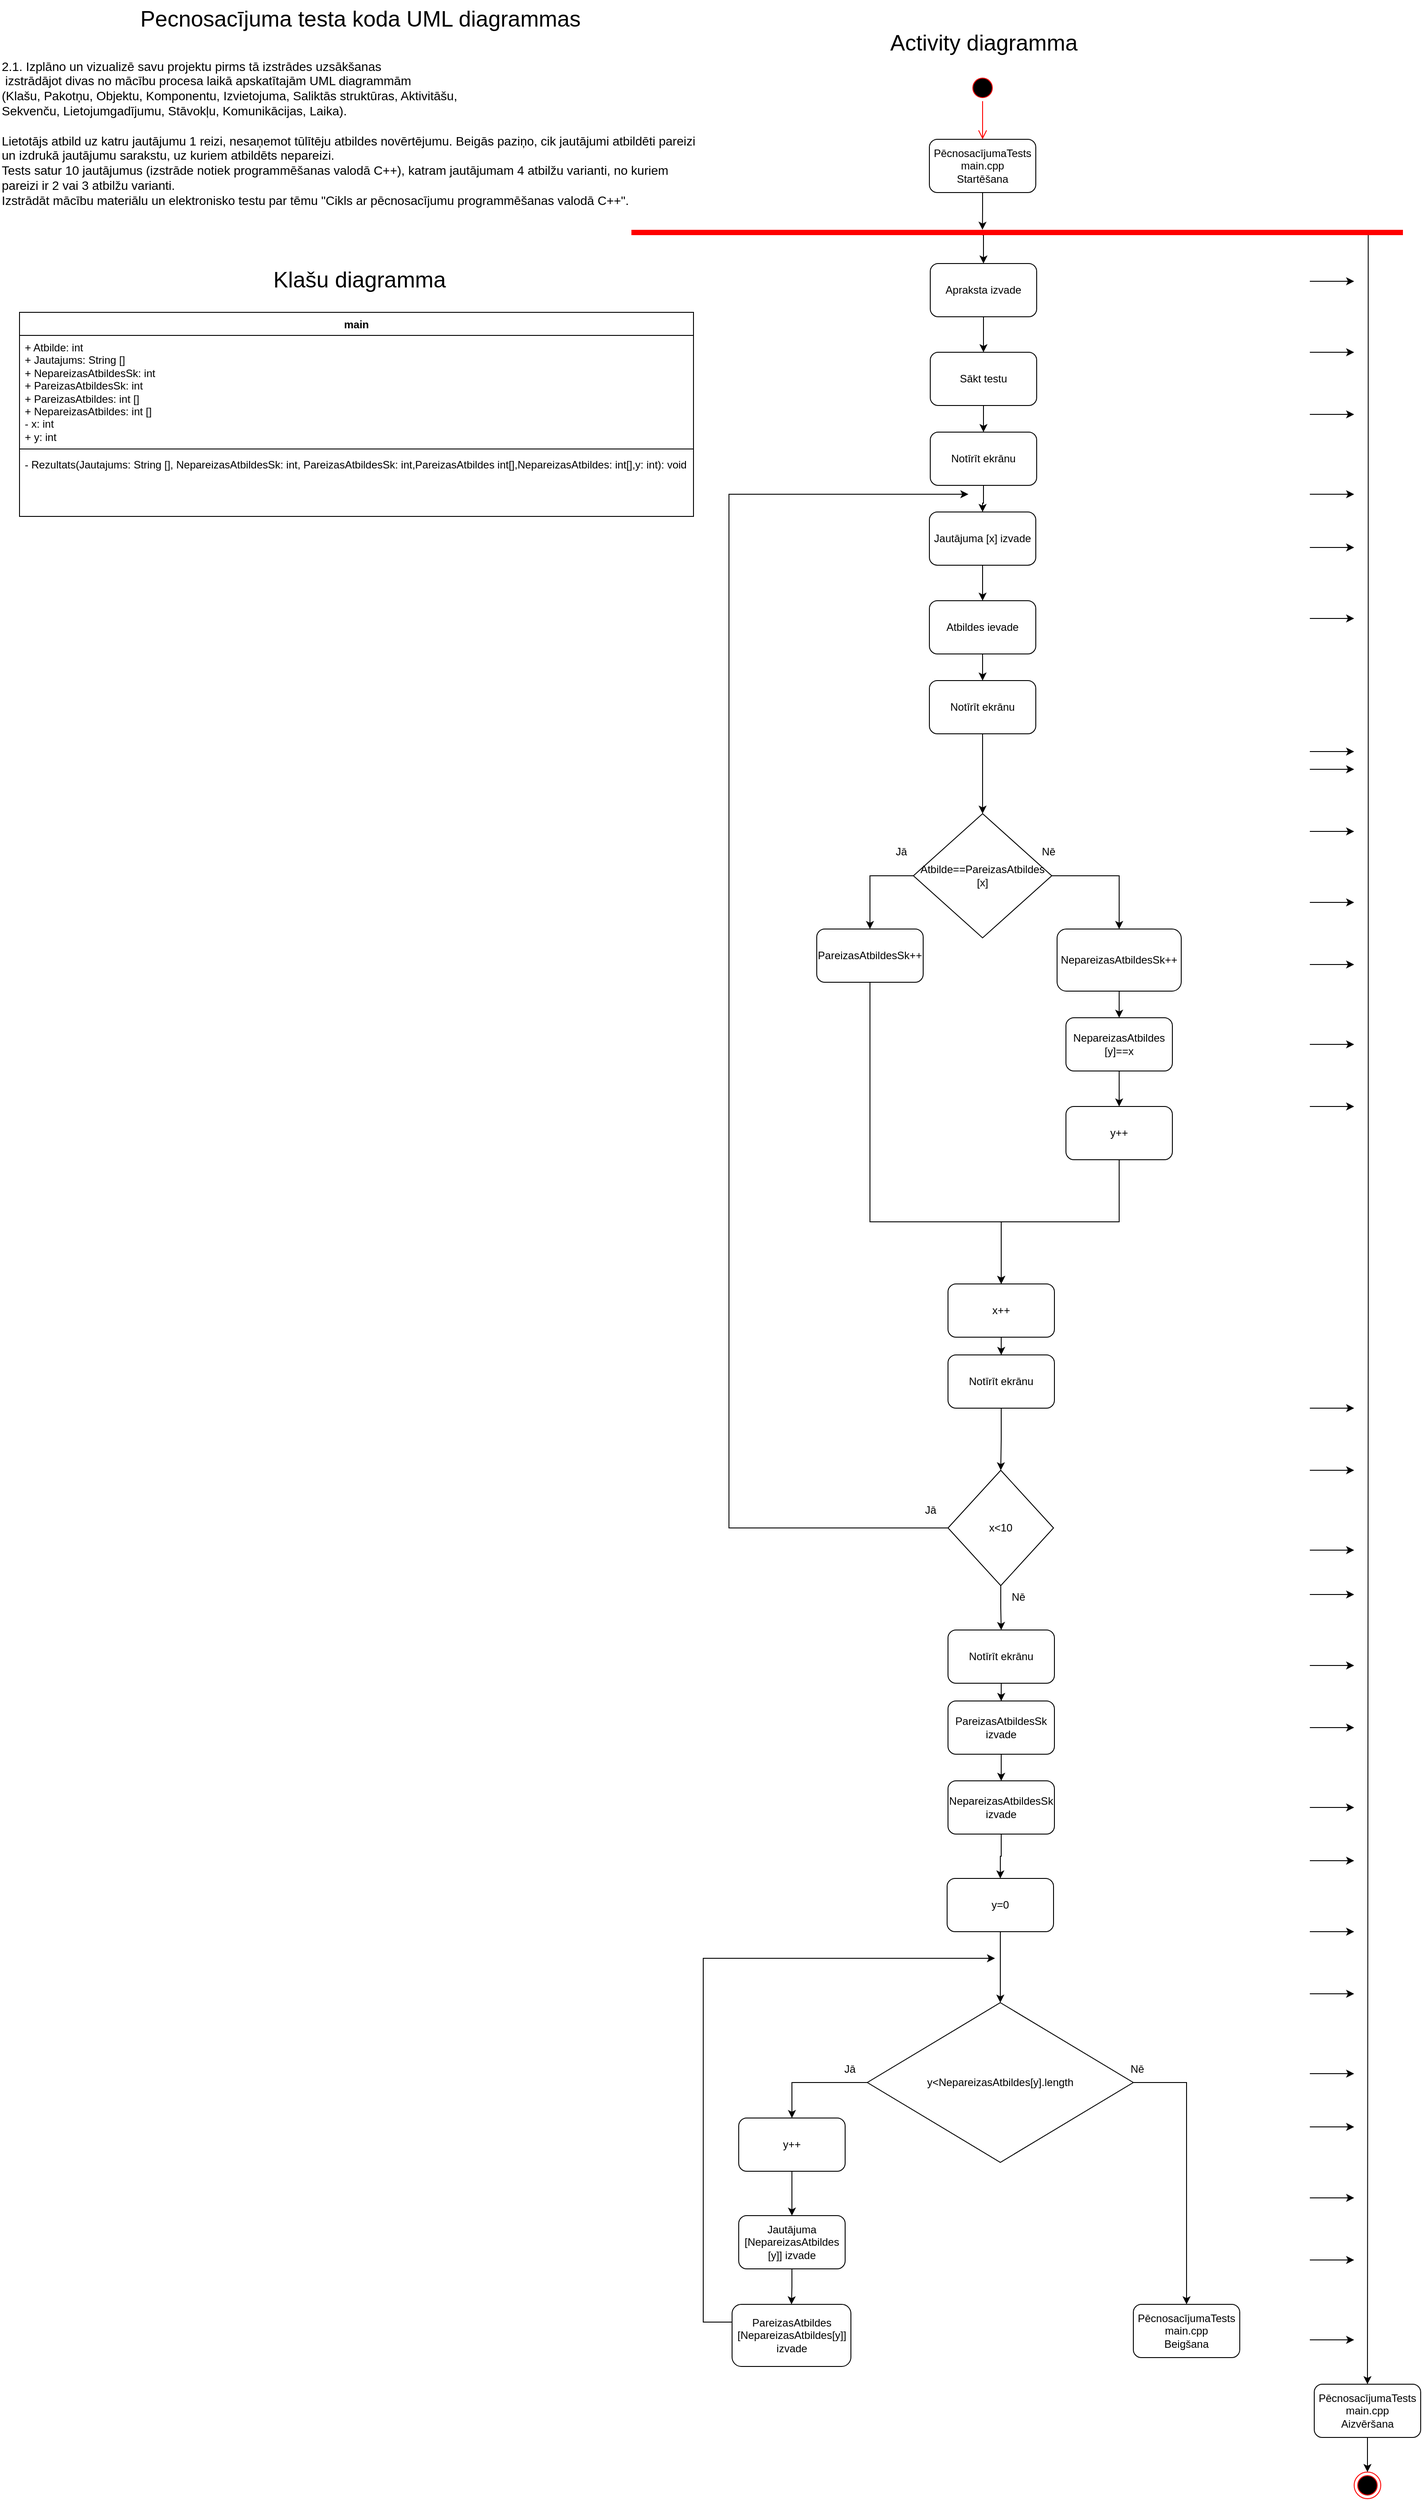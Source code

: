 <mxfile version="21.3.8" type="device">
  <diagram name="Page-1" id="2eoWKdK1u0_-MyD_fxD5">
    <mxGraphModel dx="1116" dy="923" grid="1" gridSize="10" guides="1" tooltips="1" connect="1" arrows="1" fold="1" page="1" pageScale="1" pageWidth="827" pageHeight="1169" math="0" shadow="0">
      <root>
        <mxCell id="0" />
        <mxCell id="1" parent="0" />
        <mxCell id="gDdEkOJ7wqpKF4ZCGXuV-1" value="&lt;font style=&quot;font-size: 25px;&quot;&gt;Pecnosacījuma testa koda UML diagrammas&lt;/font&gt;" style="text;html=1;align=center;verticalAlign=middle;resizable=0;points=[];autosize=1;strokeColor=none;fillColor=none;" parent="1" vertex="1">
          <mxGeometry x="154" y="13" width="520" height="40" as="geometry" />
        </mxCell>
        <mxCell id="gDdEkOJ7wqpKF4ZCGXuV-8" value="&lt;font style=&quot;font-size: 14px;&quot;&gt;2.1. Izplāno un vizualizē savu projektu pirms tā izstrādes uzsākšanas&lt;br&gt;&amp;nbsp;izstrādājot divas no mācību procesa laikā apskatītajām UML diagrammām &lt;br&gt;&lt;/font&gt;&lt;div style=&quot;font-size: 14px;&quot;&gt;&lt;span style=&quot;background-color: initial;&quot;&gt;&lt;font style=&quot;font-size: 14px;&quot;&gt;(Klašu, Pakotņu, Objektu, Komponentu, Izvietojuma, Saliktās struktūras, Aktivitāšu,&lt;/font&gt;&lt;/span&gt;&lt;/div&gt;&lt;font style=&quot;font-size: 14px;&quot;&gt;&lt;font style=&quot;font-size: 14px;&quot;&gt;Sekvenču, Lietojumgadījumu, Stāvokļu, Komunikācijas, Laika).&lt;br&gt;&lt;/font&gt;&lt;span style=&quot;font-variant-numeric: normal; font-variant-east-asian: normal; font-variant-alternates: normal; vertical-align: baseline;&quot;&gt;&lt;br&gt;Lietotājs atbild uz katru jautājumu 1 reizi, nesaņemot tūlītēju atbildes novērtējumu. Beigās paziņo, cik jautājumi atbildēti pareizi &lt;br&gt;un izdrukā jautājumu sarakstu, uz kuriem atbildēts nepareizi.&lt;br&gt;&lt;/span&gt;&lt;span style=&quot;font-variant-numeric: normal; font-variant-east-asian: normal; font-variant-alternates: normal; vertical-align: baseline;&quot;&gt;Tests satur 10 jautājumus (&lt;/span&gt;&lt;span style=&quot;font-variant-numeric: normal; font-variant-east-asian: normal; font-variant-alternates: normal; vertical-align: baseline;&quot;&gt;izstrāde notiek programmēšanas valodā C++&lt;/span&gt;&lt;span style=&quot;font-variant-numeric: normal; font-variant-east-asian: normal; font-variant-alternates: normal; vertical-align: baseline;&quot;&gt;), katram jautājumam 4 atbilžu varianti, no kuriem&lt;br&gt;pareizi ir 2 vai 3 atbilžu varianti.&lt;br&gt;&lt;/span&gt;&lt;span style=&quot;font-variant-numeric: normal; font-variant-east-asian: normal; font-variant-alternates: normal; vertical-align: baseline;&quot;&gt;Izstrādāt mācību materiālu un elektronisko testu par tēmu &lt;/span&gt;&lt;span style=&quot;font-variant-numeric: normal; font-variant-east-asian: normal; font-variant-alternates: normal; vertical-align: baseline;&quot;&gt;&quot;Cikls ar pēcnosacījumu programmēšanas valodā C++&quot;&lt;/span&gt;&lt;span style=&quot;font-variant-numeric: normal; font-variant-east-asian: normal; font-variant-alternates: normal; vertical-align: baseline;&quot;&gt;.&lt;/span&gt;&lt;font style=&quot;font-size: 14px;&quot;&gt;&lt;p style=&quot;&quot;&gt;&lt;/p&gt;&lt;span style=&quot;&quot; id=&quot;docs-internal-guid-f3b31d3f-7fff-7fa1-d7c9-b5822b966a4c&quot;&gt;&lt;/span&gt;&lt;/font&gt;&lt;/font&gt;" style="text;html=1;align=left;verticalAlign=middle;resizable=0;points=[];autosize=1;strokeColor=none;fillColor=none;" parent="1" vertex="1">
          <mxGeometry x="8" y="70" width="810" height="200" as="geometry" />
        </mxCell>
        <mxCell id="EPJfToF9s4aTxL4ATbzc-3" value="main" style="swimlane;fontStyle=1;align=center;verticalAlign=top;childLayout=stackLayout;horizontal=1;startSize=26;horizontalStack=0;resizeParent=1;resizeParentMax=0;resizeLast=0;collapsible=1;marginBottom=0;whiteSpace=wrap;html=1;" parent="1" vertex="1">
          <mxGeometry x="30" y="364.95" width="760" height="230" as="geometry" />
        </mxCell>
        <mxCell id="EPJfToF9s4aTxL4ATbzc-4" value="+ Atbilde: int&lt;br&gt;+ Jautajums: String []&lt;br&gt;+ NepareizasAtbildesSk: int&lt;br&gt;+ PareizasAtbildesSk: int&lt;br&gt;+ PareizasAtbildes: int []&lt;br&gt;+ NepareizasAtbildes: int []&lt;br&gt;- x: int&lt;br&gt;+ y: int" style="text;strokeColor=none;fillColor=none;align=left;verticalAlign=top;spacingLeft=4;spacingRight=4;overflow=hidden;rotatable=0;points=[[0,0.5],[1,0.5]];portConstraint=eastwest;whiteSpace=wrap;html=1;" parent="EPJfToF9s4aTxL4ATbzc-3" vertex="1">
          <mxGeometry y="26" width="760" height="124" as="geometry" />
        </mxCell>
        <mxCell id="EPJfToF9s4aTxL4ATbzc-5" value="" style="line;strokeWidth=1;fillColor=none;align=left;verticalAlign=middle;spacingTop=-1;spacingLeft=3;spacingRight=3;rotatable=0;labelPosition=right;points=[];portConstraint=eastwest;strokeColor=inherit;" parent="EPJfToF9s4aTxL4ATbzc-3" vertex="1">
          <mxGeometry y="150" width="760" height="8" as="geometry" />
        </mxCell>
        <mxCell id="EPJfToF9s4aTxL4ATbzc-6" value="- Rezultats(Jautajums: String [], NepareizasAtbildesSk: int, PareizasAtbildesSk: int,PareizasAtbildes int[],NepareizasAtbildes: int[],y: int): void" style="text;strokeColor=none;fillColor=none;align=left;verticalAlign=top;spacingLeft=4;spacingRight=4;overflow=hidden;rotatable=0;points=[[0,0.5],[1,0.5]];portConstraint=eastwest;whiteSpace=wrap;html=1;" parent="EPJfToF9s4aTxL4ATbzc-3" vertex="1">
          <mxGeometry y="158" width="760" height="72" as="geometry" />
        </mxCell>
        <mxCell id="EPJfToF9s4aTxL4ATbzc-15" value="" style="ellipse;html=1;shape=startState;fillColor=#000000;strokeColor=#ff0000;" parent="1" vertex="1">
          <mxGeometry x="1101" y="97.05" width="30" height="30" as="geometry" />
        </mxCell>
        <mxCell id="EPJfToF9s4aTxL4ATbzc-16" value="" style="edgeStyle=orthogonalEdgeStyle;html=1;verticalAlign=bottom;endArrow=open;endSize=8;strokeColor=#ff0000;rounded=0;entryX=0.5;entryY=0;entryDx=0;entryDy=0;" parent="1" source="EPJfToF9s4aTxL4ATbzc-15" target="EPJfToF9s4aTxL4ATbzc-19" edge="1">
          <mxGeometry relative="1" as="geometry">
            <mxPoint x="1116" y="170" as="targetPoint" />
            <Array as="points" />
          </mxGeometry>
        </mxCell>
        <mxCell id="68vHjh__lF7inWfUQHhF-6" style="edgeStyle=orthogonalEdgeStyle;rounded=0;orthogonalLoop=1;jettySize=auto;html=1;entryX=0.5;entryY=0;entryDx=0;entryDy=0;exitX=0.955;exitY=0.723;exitDx=0;exitDy=0;exitPerimeter=0;" parent="1" source="EPJfToF9s4aTxL4ATbzc-17" target="68vHjh__lF7inWfUQHhF-3" edge="1">
          <mxGeometry relative="1" as="geometry" />
        </mxCell>
        <mxCell id="68vHjh__lF7inWfUQHhF-13" style="edgeStyle=orthogonalEdgeStyle;rounded=0;orthogonalLoop=1;jettySize=auto;html=1;exitX=0.455;exitY=0.778;exitDx=0;exitDy=0;exitPerimeter=0;entryX=0.5;entryY=0;entryDx=0;entryDy=0;" parent="1" source="EPJfToF9s4aTxL4ATbzc-17" target="68vHjh__lF7inWfUQHhF-38" edge="1">
          <mxGeometry relative="1" as="geometry">
            <mxPoint x="1114" y="320" as="targetPoint" />
          </mxGeometry>
        </mxCell>
        <mxCell id="EPJfToF9s4aTxL4ATbzc-17" value="" style="shape=line;html=1;strokeWidth=6;strokeColor=#ff0000;" parent="1" vertex="1">
          <mxGeometry x="720" y="270" width="870" height="10" as="geometry" />
        </mxCell>
        <mxCell id="EPJfToF9s4aTxL4ATbzc-20" style="edgeStyle=orthogonalEdgeStyle;rounded=0;orthogonalLoop=1;jettySize=auto;html=1;entryX=0.455;entryY=0.19;entryDx=0;entryDy=0;entryPerimeter=0;" parent="1" source="EPJfToF9s4aTxL4ATbzc-19" target="EPJfToF9s4aTxL4ATbzc-17" edge="1">
          <mxGeometry relative="1" as="geometry" />
        </mxCell>
        <mxCell id="EPJfToF9s4aTxL4ATbzc-19" value="PēcnosacījumaTests main.cpp &lt;br&gt;Startēšana" style="rounded=1;whiteSpace=wrap;html=1;" parent="1" vertex="1">
          <mxGeometry x="1056" y="170" width="120" height="60" as="geometry" />
        </mxCell>
        <mxCell id="68vHjh__lF7inWfUQHhF-5" style="edgeStyle=orthogonalEdgeStyle;rounded=0;orthogonalLoop=1;jettySize=auto;html=1;entryX=0.5;entryY=0;entryDx=0;entryDy=0;" parent="1" source="68vHjh__lF7inWfUQHhF-3" target="68vHjh__lF7inWfUQHhF-4" edge="1">
          <mxGeometry relative="1" as="geometry" />
        </mxCell>
        <mxCell id="68vHjh__lF7inWfUQHhF-3" value="PēcnosacījumaTests main.cpp &lt;br&gt;Aizvēršana" style="rounded=1;whiteSpace=wrap;html=1;" parent="1" vertex="1">
          <mxGeometry x="1490" y="2700" width="120" height="60" as="geometry" />
        </mxCell>
        <mxCell id="68vHjh__lF7inWfUQHhF-4" value="" style="ellipse;html=1;shape=endState;fillColor=#000000;strokeColor=#ff0000;" parent="1" vertex="1">
          <mxGeometry x="1535" y="2799" width="30" height="30" as="geometry" />
        </mxCell>
        <mxCell id="68vHjh__lF7inWfUQHhF-8" value="" style="endArrow=classic;html=1;rounded=0;" parent="1" edge="1">
          <mxGeometry width="50" height="50" relative="1" as="geometry">
            <mxPoint x="1485" y="330" as="sourcePoint" />
            <mxPoint x="1535" y="330" as="targetPoint" />
          </mxGeometry>
        </mxCell>
        <mxCell id="68vHjh__lF7inWfUQHhF-9" value="" style="endArrow=classic;html=1;rounded=0;" parent="1" edge="1">
          <mxGeometry width="50" height="50" relative="1" as="geometry">
            <mxPoint x="1485" y="410" as="sourcePoint" />
            <mxPoint x="1535" y="410" as="targetPoint" />
          </mxGeometry>
        </mxCell>
        <mxCell id="68vHjh__lF7inWfUQHhF-10" value="" style="endArrow=classic;html=1;rounded=0;" parent="1" edge="1">
          <mxGeometry width="50" height="50" relative="1" as="geometry">
            <mxPoint x="1485" y="480" as="sourcePoint" />
            <mxPoint x="1535" y="480" as="targetPoint" />
          </mxGeometry>
        </mxCell>
        <mxCell id="68vHjh__lF7inWfUQHhF-11" value="" style="endArrow=classic;html=1;rounded=0;" parent="1" edge="1">
          <mxGeometry width="50" height="50" relative="1" as="geometry">
            <mxPoint x="1485" y="570" as="sourcePoint" />
            <mxPoint x="1535" y="570" as="targetPoint" />
          </mxGeometry>
        </mxCell>
        <mxCell id="68vHjh__lF7inWfUQHhF-41" style="edgeStyle=orthogonalEdgeStyle;rounded=0;orthogonalLoop=1;jettySize=auto;html=1;" parent="1" source="68vHjh__lF7inWfUQHhF-12" target="68vHjh__lF7inWfUQHhF-40" edge="1">
          <mxGeometry relative="1" as="geometry" />
        </mxCell>
        <mxCell id="68vHjh__lF7inWfUQHhF-12" value="Sākt testu" style="rounded=1;whiteSpace=wrap;html=1;" parent="1" vertex="1">
          <mxGeometry x="1057" y="410" width="120" height="60" as="geometry" />
        </mxCell>
        <mxCell id="68vHjh__lF7inWfUQHhF-17" style="edgeStyle=orthogonalEdgeStyle;rounded=0;orthogonalLoop=1;jettySize=auto;html=1;entryX=0.5;entryY=0;entryDx=0;entryDy=0;" parent="1" source="68vHjh__lF7inWfUQHhF-14" target="68vHjh__lF7inWfUQHhF-16" edge="1">
          <mxGeometry relative="1" as="geometry" />
        </mxCell>
        <mxCell id="68vHjh__lF7inWfUQHhF-14" value="Jautājuma [x] izvade" style="whiteSpace=wrap;html=1;rounded=1;" parent="1" vertex="1">
          <mxGeometry x="1056" y="590" width="120" height="60" as="geometry" />
        </mxCell>
        <mxCell id="68vHjh__lF7inWfUQHhF-21" style="edgeStyle=orthogonalEdgeStyle;rounded=0;orthogonalLoop=1;jettySize=auto;html=1;entryX=0.5;entryY=0;entryDx=0;entryDy=0;exitX=0.5;exitY=1;exitDx=0;exitDy=0;" parent="1" source="68vHjh__lF7inWfUQHhF-23" target="68vHjh__lF7inWfUQHhF-26" edge="1">
          <mxGeometry relative="1" as="geometry">
            <mxPoint x="1116" y="830" as="sourcePoint" />
            <mxPoint x="1116.0" y="859" as="targetPoint" />
          </mxGeometry>
        </mxCell>
        <mxCell id="eHMbyjed8G5ArMPSt3wc-4" style="edgeStyle=orthogonalEdgeStyle;rounded=0;orthogonalLoop=1;jettySize=auto;html=1;entryX=0.5;entryY=0;entryDx=0;entryDy=0;" edge="1" parent="1" source="68vHjh__lF7inWfUQHhF-16" target="68vHjh__lF7inWfUQHhF-23">
          <mxGeometry relative="1" as="geometry" />
        </mxCell>
        <mxCell id="68vHjh__lF7inWfUQHhF-16" value="Atbildes ievade" style="rounded=1;whiteSpace=wrap;html=1;" parent="1" vertex="1">
          <mxGeometry x="1056" y="690" width="120" height="60" as="geometry" />
        </mxCell>
        <mxCell id="68vHjh__lF7inWfUQHhF-23" value="Notīrīt ekrānu" style="rounded=1;whiteSpace=wrap;html=1;" parent="1" vertex="1">
          <mxGeometry x="1056" y="780" width="120" height="60" as="geometry" />
        </mxCell>
        <mxCell id="68vHjh__lF7inWfUQHhF-28" style="edgeStyle=orthogonalEdgeStyle;rounded=0;orthogonalLoop=1;jettySize=auto;html=1;exitX=0;exitY=0.5;exitDx=0;exitDy=0;" parent="1" source="68vHjh__lF7inWfUQHhF-26" target="68vHjh__lF7inWfUQHhF-29" edge="1">
          <mxGeometry relative="1" as="geometry">
            <mxPoint x="980" y="1070" as="targetPoint" />
          </mxGeometry>
        </mxCell>
        <mxCell id="68vHjh__lF7inWfUQHhF-34" style="edgeStyle=orthogonalEdgeStyle;rounded=0;orthogonalLoop=1;jettySize=auto;html=1;entryX=0.5;entryY=0;entryDx=0;entryDy=0;exitX=1;exitY=0.5;exitDx=0;exitDy=0;" parent="1" source="68vHjh__lF7inWfUQHhF-26" target="68vHjh__lF7inWfUQHhF-65" edge="1">
          <mxGeometry relative="1" as="geometry" />
        </mxCell>
        <mxCell id="68vHjh__lF7inWfUQHhF-26" value="Atbilde==PareizasAtbildes [x]" style="rhombus;whiteSpace=wrap;html=1;" parent="1" vertex="1">
          <mxGeometry x="1038" y="930" width="156" height="140" as="geometry" />
        </mxCell>
        <mxCell id="68vHjh__lF7inWfUQHhF-47" style="edgeStyle=orthogonalEdgeStyle;rounded=0;orthogonalLoop=1;jettySize=auto;html=1;entryX=0.5;entryY=0;entryDx=0;entryDy=0;" parent="1" source="68vHjh__lF7inWfUQHhF-29" target="68vHjh__lF7inWfUQHhF-50" edge="1">
          <mxGeometry relative="1" as="geometry">
            <mxPoint x="1137" y="1360" as="targetPoint" />
            <Array as="points">
              <mxPoint x="989" y="1390" />
              <mxPoint x="1137" y="1390" />
            </Array>
          </mxGeometry>
        </mxCell>
        <mxCell id="68vHjh__lF7inWfUQHhF-29" value="PareizasAtbildesSk++" style="rounded=1;whiteSpace=wrap;html=1;" parent="1" vertex="1">
          <mxGeometry x="929" y="1060" width="120" height="60" as="geometry" />
        </mxCell>
        <mxCell id="68vHjh__lF7inWfUQHhF-32" value="Jā" style="text;html=1;align=center;verticalAlign=middle;resizable=0;points=[];autosize=1;strokeColor=none;fillColor=none;" parent="1" vertex="1">
          <mxGeometry x="1004" y="958" width="40" height="30" as="geometry" />
        </mxCell>
        <mxCell id="68vHjh__lF7inWfUQHhF-33" value="NepareizasAtbildes [y]==x" style="rounded=1;whiteSpace=wrap;html=1;" parent="1" vertex="1">
          <mxGeometry x="1210" y="1160" width="120" height="60" as="geometry" />
        </mxCell>
        <mxCell id="68vHjh__lF7inWfUQHhF-35" value="Nē" style="text;html=1;align=center;verticalAlign=middle;resizable=0;points=[];autosize=1;strokeColor=none;fillColor=none;" parent="1" vertex="1">
          <mxGeometry x="1170" y="958" width="40" height="30" as="geometry" />
        </mxCell>
        <mxCell id="68vHjh__lF7inWfUQHhF-46" style="edgeStyle=orthogonalEdgeStyle;rounded=0;orthogonalLoop=1;jettySize=auto;html=1;exitX=0.5;exitY=1;exitDx=0;exitDy=0;entryX=0.5;entryY=0;entryDx=0;entryDy=0;" parent="1" source="68vHjh__lF7inWfUQHhF-33" target="eHMbyjed8G5ArMPSt3wc-5" edge="1">
          <mxGeometry relative="1" as="geometry">
            <mxPoint x="1270" y="1340" as="sourcePoint" />
            <mxPoint x="1270" y="1280" as="targetPoint" />
            <Array as="points" />
          </mxGeometry>
        </mxCell>
        <mxCell id="68vHjh__lF7inWfUQHhF-39" style="edgeStyle=orthogonalEdgeStyle;rounded=0;orthogonalLoop=1;jettySize=auto;html=1;entryX=0.5;entryY=0;entryDx=0;entryDy=0;" parent="1" source="68vHjh__lF7inWfUQHhF-38" target="68vHjh__lF7inWfUQHhF-12" edge="1">
          <mxGeometry relative="1" as="geometry" />
        </mxCell>
        <mxCell id="68vHjh__lF7inWfUQHhF-38" value="Apraksta izvade" style="rounded=1;whiteSpace=wrap;html=1;" parent="1" vertex="1">
          <mxGeometry x="1057" y="310" width="120" height="60" as="geometry" />
        </mxCell>
        <mxCell id="68vHjh__lF7inWfUQHhF-42" style="edgeStyle=orthogonalEdgeStyle;rounded=0;orthogonalLoop=1;jettySize=auto;html=1;entryX=0.5;entryY=0;entryDx=0;entryDy=0;" parent="1" source="68vHjh__lF7inWfUQHhF-40" target="68vHjh__lF7inWfUQHhF-14" edge="1">
          <mxGeometry relative="1" as="geometry" />
        </mxCell>
        <mxCell id="68vHjh__lF7inWfUQHhF-40" value="Notīrīt ekrānu" style="rounded=1;whiteSpace=wrap;html=1;" parent="1" vertex="1">
          <mxGeometry x="1057" y="500" width="120" height="60" as="geometry" />
        </mxCell>
        <mxCell id="68vHjh__lF7inWfUQHhF-43" value="&lt;font style=&quot;font-size: 25px;&quot;&gt;Klašu diagramma&lt;/font&gt;" style="text;html=1;align=center;verticalAlign=middle;resizable=0;points=[];autosize=1;strokeColor=none;fillColor=none;" parent="1" vertex="1">
          <mxGeometry x="303" y="307.0" width="220" height="40" as="geometry" />
        </mxCell>
        <mxCell id="68vHjh__lF7inWfUQHhF-44" value="&lt;font style=&quot;font-size: 25px;&quot;&gt;Activity diagramma&lt;/font&gt;" style="text;html=1;align=center;verticalAlign=middle;resizable=0;points=[];autosize=1;strokeColor=none;fillColor=none;" parent="1" vertex="1">
          <mxGeometry x="1002" y="40" width="230" height="40" as="geometry" />
        </mxCell>
        <mxCell id="68vHjh__lF7inWfUQHhF-54" style="edgeStyle=orthogonalEdgeStyle;rounded=0;orthogonalLoop=1;jettySize=auto;html=1;exitX=0;exitY=0.5;exitDx=0;exitDy=0;" parent="1" source="68vHjh__lF7inWfUQHhF-48" edge="1">
          <mxGeometry relative="1" as="geometry">
            <mxPoint x="1100" y="570" as="targetPoint" />
            <Array as="points">
              <mxPoint x="830" y="1735" />
              <mxPoint x="830" y="570" />
            </Array>
          </mxGeometry>
        </mxCell>
        <mxCell id="68vHjh__lF7inWfUQHhF-58" style="edgeStyle=orthogonalEdgeStyle;rounded=0;orthogonalLoop=1;jettySize=auto;html=1;entryX=0.5;entryY=0;entryDx=0;entryDy=0;" parent="1" source="68vHjh__lF7inWfUQHhF-48" target="68vHjh__lF7inWfUQHhF-60" edge="1">
          <mxGeometry relative="1" as="geometry">
            <mxPoint x="1136.5" y="1870" as="targetPoint" />
          </mxGeometry>
        </mxCell>
        <mxCell id="68vHjh__lF7inWfUQHhF-48" value="x&amp;lt;10" style="rhombus;whiteSpace=wrap;html=1;" parent="1" vertex="1">
          <mxGeometry x="1077" y="1670" width="119" height="130" as="geometry" />
        </mxCell>
        <mxCell id="68vHjh__lF7inWfUQHhF-52" style="edgeStyle=orthogonalEdgeStyle;rounded=0;orthogonalLoop=1;jettySize=auto;html=1;entryX=0.5;entryY=0;entryDx=0;entryDy=0;" parent="1" source="68vHjh__lF7inWfUQHhF-50" target="68vHjh__lF7inWfUQHhF-51" edge="1">
          <mxGeometry relative="1" as="geometry" />
        </mxCell>
        <mxCell id="68vHjh__lF7inWfUQHhF-50" value="x++" style="rounded=1;whiteSpace=wrap;html=1;" parent="1" vertex="1">
          <mxGeometry x="1077" y="1460" width="120" height="60" as="geometry" />
        </mxCell>
        <mxCell id="eHMbyjed8G5ArMPSt3wc-2" style="edgeStyle=orthogonalEdgeStyle;rounded=0;orthogonalLoop=1;jettySize=auto;html=1;entryX=0.5;entryY=0;entryDx=0;entryDy=0;" edge="1" parent="1" source="68vHjh__lF7inWfUQHhF-51" target="68vHjh__lF7inWfUQHhF-48">
          <mxGeometry relative="1" as="geometry" />
        </mxCell>
        <mxCell id="68vHjh__lF7inWfUQHhF-51" value="Notīrīt ekrānu" style="rounded=1;whiteSpace=wrap;html=1;" parent="1" vertex="1">
          <mxGeometry x="1077" y="1540" width="120" height="60" as="geometry" />
        </mxCell>
        <mxCell id="68vHjh__lF7inWfUQHhF-55" value="Jā" style="text;html=1;align=center;verticalAlign=middle;resizable=0;points=[];autosize=1;strokeColor=none;fillColor=none;" parent="1" vertex="1">
          <mxGeometry x="1037" y="1700" width="40" height="30" as="geometry" />
        </mxCell>
        <mxCell id="68vHjh__lF7inWfUQHhF-59" value="Nē" style="text;html=1;align=center;verticalAlign=middle;resizable=0;points=[];autosize=1;strokeColor=none;fillColor=none;" parent="1" vertex="1">
          <mxGeometry x="1136" y="1798" width="40" height="30" as="geometry" />
        </mxCell>
        <mxCell id="68vHjh__lF7inWfUQHhF-67" style="edgeStyle=orthogonalEdgeStyle;rounded=0;orthogonalLoop=1;jettySize=auto;html=1;entryX=0.5;entryY=0;entryDx=0;entryDy=0;" parent="1" source="68vHjh__lF7inWfUQHhF-60" target="68vHjh__lF7inWfUQHhF-63" edge="1">
          <mxGeometry relative="1" as="geometry" />
        </mxCell>
        <mxCell id="68vHjh__lF7inWfUQHhF-60" value="Notīrīt ekrānu" style="rounded=1;whiteSpace=wrap;html=1;" parent="1" vertex="1">
          <mxGeometry x="1077" y="1850" width="120" height="60" as="geometry" />
        </mxCell>
        <mxCell id="68vHjh__lF7inWfUQHhF-71" style="edgeStyle=orthogonalEdgeStyle;rounded=0;orthogonalLoop=1;jettySize=auto;html=1;" parent="1" source="68vHjh__lF7inWfUQHhF-62" target="68vHjh__lF7inWfUQHhF-72" edge="1">
          <mxGeometry relative="1" as="geometry">
            <mxPoint x="901.01" y="2620" as="targetPoint" />
          </mxGeometry>
        </mxCell>
        <mxCell id="68vHjh__lF7inWfUQHhF-62" value="Jautājuma [NepareizasAtbildes [y]] izvade" style="rounded=1;whiteSpace=wrap;html=1;" parent="1" vertex="1">
          <mxGeometry x="841.01" y="2510" width="120" height="60" as="geometry" />
        </mxCell>
        <mxCell id="68vHjh__lF7inWfUQHhF-69" style="edgeStyle=orthogonalEdgeStyle;rounded=0;orthogonalLoop=1;jettySize=auto;html=1;entryX=0.5;entryY=0;entryDx=0;entryDy=0;" parent="1" source="68vHjh__lF7inWfUQHhF-63" target="68vHjh__lF7inWfUQHhF-64" edge="1">
          <mxGeometry relative="1" as="geometry" />
        </mxCell>
        <mxCell id="68vHjh__lF7inWfUQHhF-63" value="PareizasAtbildesSk izvade" style="rounded=1;whiteSpace=wrap;html=1;" parent="1" vertex="1">
          <mxGeometry x="1077" y="1930" width="120" height="60" as="geometry" />
        </mxCell>
        <mxCell id="68vHjh__lF7inWfUQHhF-70" style="edgeStyle=orthogonalEdgeStyle;rounded=0;orthogonalLoop=1;jettySize=auto;html=1;entryX=0.5;entryY=0;entryDx=0;entryDy=0;exitX=0.5;exitY=1;exitDx=0;exitDy=0;" parent="1" source="68vHjh__lF7inWfUQHhF-81" target="68vHjh__lF7inWfUQHhF-77" edge="1">
          <mxGeometry relative="1" as="geometry">
            <mxPoint x="1117.51" y="2240" as="sourcePoint" />
          </mxGeometry>
        </mxCell>
        <mxCell id="68vHjh__lF7inWfUQHhF-82" style="edgeStyle=orthogonalEdgeStyle;rounded=0;orthogonalLoop=1;jettySize=auto;html=1;entryX=0.5;entryY=0;entryDx=0;entryDy=0;" parent="1" source="68vHjh__lF7inWfUQHhF-64" target="68vHjh__lF7inWfUQHhF-81" edge="1">
          <mxGeometry relative="1" as="geometry" />
        </mxCell>
        <mxCell id="68vHjh__lF7inWfUQHhF-64" value="NepareizasAtbildesSk&lt;br&gt;izvade" style="rounded=1;whiteSpace=wrap;html=1;" parent="1" vertex="1">
          <mxGeometry x="1077" y="2020" width="120" height="60" as="geometry" />
        </mxCell>
        <mxCell id="68vHjh__lF7inWfUQHhF-68" style="edgeStyle=orthogonalEdgeStyle;rounded=0;orthogonalLoop=1;jettySize=auto;html=1;entryX=0.5;entryY=0;entryDx=0;entryDy=0;" parent="1" source="68vHjh__lF7inWfUQHhF-65" target="68vHjh__lF7inWfUQHhF-33" edge="1">
          <mxGeometry relative="1" as="geometry" />
        </mxCell>
        <mxCell id="68vHjh__lF7inWfUQHhF-65" value="NepareizasAtbildesSk++" style="rounded=1;whiteSpace=wrap;html=1;" parent="1" vertex="1">
          <mxGeometry x="1200" y="1060" width="140" height="70" as="geometry" />
        </mxCell>
        <mxCell id="68vHjh__lF7inWfUQHhF-79" style="edgeStyle=orthogonalEdgeStyle;rounded=0;orthogonalLoop=1;jettySize=auto;html=1;" parent="1" source="68vHjh__lF7inWfUQHhF-72" edge="1">
          <mxGeometry relative="1" as="geometry">
            <mxPoint x="1130" y="2220" as="targetPoint" />
            <Array as="points">
              <mxPoint x="901" y="2630" />
              <mxPoint x="801" y="2630" />
              <mxPoint x="801" y="2220" />
            </Array>
          </mxGeometry>
        </mxCell>
        <mxCell id="68vHjh__lF7inWfUQHhF-72" value="PareizasAtbildes [NepareizasAtbildes[y]] izvade" style="rounded=1;whiteSpace=wrap;html=1;" parent="1" vertex="1">
          <mxGeometry x="833.51" y="2610" width="134" height="70" as="geometry" />
        </mxCell>
        <mxCell id="68vHjh__lF7inWfUQHhF-78" style="edgeStyle=orthogonalEdgeStyle;rounded=0;orthogonalLoop=1;jettySize=auto;html=1;entryX=0.5;entryY=0;entryDx=0;entryDy=0;" parent="1" source="68vHjh__lF7inWfUQHhF-83" target="68vHjh__lF7inWfUQHhF-62" edge="1">
          <mxGeometry relative="1" as="geometry" />
        </mxCell>
        <mxCell id="68vHjh__lF7inWfUQHhF-86" style="edgeStyle=orthogonalEdgeStyle;rounded=0;orthogonalLoop=1;jettySize=auto;html=1;entryX=0.5;entryY=0;entryDx=0;entryDy=0;exitX=1;exitY=0.5;exitDx=0;exitDy=0;" parent="1" source="68vHjh__lF7inWfUQHhF-77" target="68vHjh__lF7inWfUQHhF-88" edge="1">
          <mxGeometry relative="1" as="geometry">
            <mxPoint x="1350" y="2590" as="targetPoint" />
          </mxGeometry>
        </mxCell>
        <mxCell id="68vHjh__lF7inWfUQHhF-77" value="y&amp;lt;NepareizasAtbildes[y].length" style="rhombus;whiteSpace=wrap;html=1;" parent="1" vertex="1">
          <mxGeometry x="986" y="2270" width="300" height="180" as="geometry" />
        </mxCell>
        <mxCell id="68vHjh__lF7inWfUQHhF-81" value="y=0" style="rounded=1;whiteSpace=wrap;html=1;" parent="1" vertex="1">
          <mxGeometry x="1076" y="2130" width="120" height="60" as="geometry" />
        </mxCell>
        <mxCell id="68vHjh__lF7inWfUQHhF-84" value="" style="edgeStyle=orthogonalEdgeStyle;rounded=0;orthogonalLoop=1;jettySize=auto;html=1;entryX=0.5;entryY=0;entryDx=0;entryDy=0;" parent="1" source="68vHjh__lF7inWfUQHhF-77" target="68vHjh__lF7inWfUQHhF-83" edge="1">
          <mxGeometry relative="1" as="geometry">
            <mxPoint x="986" y="2360" as="sourcePoint" />
            <mxPoint x="901" y="2510" as="targetPoint" />
          </mxGeometry>
        </mxCell>
        <mxCell id="68vHjh__lF7inWfUQHhF-83" value="y++" style="rounded=1;whiteSpace=wrap;html=1;" parent="1" vertex="1">
          <mxGeometry x="841.01" y="2400" width="120" height="60" as="geometry" />
        </mxCell>
        <mxCell id="68vHjh__lF7inWfUQHhF-85" value="Jā" style="text;html=1;align=center;verticalAlign=middle;resizable=0;points=[];autosize=1;strokeColor=none;fillColor=none;" parent="1" vertex="1">
          <mxGeometry x="946" y="2330" width="40" height="30" as="geometry" />
        </mxCell>
        <mxCell id="68vHjh__lF7inWfUQHhF-87" value="Nē" style="text;html=1;align=center;verticalAlign=middle;resizable=0;points=[];autosize=1;strokeColor=none;fillColor=none;" parent="1" vertex="1">
          <mxGeometry x="1270" y="2330" width="40" height="30" as="geometry" />
        </mxCell>
        <mxCell id="68vHjh__lF7inWfUQHhF-88" value="PēcnosacījumaTests&lt;br&gt;main.cpp&lt;br&gt;Beigšana" style="rounded=1;whiteSpace=wrap;html=1;" parent="1" vertex="1">
          <mxGeometry x="1286" y="2610" width="120" height="60" as="geometry" />
        </mxCell>
        <mxCell id="68vHjh__lF7inWfUQHhF-97" value="" style="endArrow=classic;html=1;rounded=0;" parent="1" edge="1">
          <mxGeometry width="50" height="50" relative="1" as="geometry">
            <mxPoint x="1485" y="630" as="sourcePoint" />
            <mxPoint x="1535" y="630" as="targetPoint" />
          </mxGeometry>
        </mxCell>
        <mxCell id="68vHjh__lF7inWfUQHhF-98" value="" style="endArrow=classic;html=1;rounded=0;" parent="1" edge="1">
          <mxGeometry width="50" height="50" relative="1" as="geometry">
            <mxPoint x="1485" y="710" as="sourcePoint" />
            <mxPoint x="1535" y="710" as="targetPoint" />
          </mxGeometry>
        </mxCell>
        <mxCell id="68vHjh__lF7inWfUQHhF-99" value="" style="endArrow=classic;html=1;rounded=0;" parent="1" edge="1">
          <mxGeometry width="50" height="50" relative="1" as="geometry">
            <mxPoint x="1485" y="860" as="sourcePoint" />
            <mxPoint x="1535" y="860" as="targetPoint" />
          </mxGeometry>
        </mxCell>
        <mxCell id="68vHjh__lF7inWfUQHhF-100" value="" style="endArrow=classic;html=1;rounded=0;" parent="1" edge="1">
          <mxGeometry width="50" height="50" relative="1" as="geometry">
            <mxPoint x="1485" y="880" as="sourcePoint" />
            <mxPoint x="1535" y="880" as="targetPoint" />
          </mxGeometry>
        </mxCell>
        <mxCell id="68vHjh__lF7inWfUQHhF-101" value="" style="endArrow=classic;html=1;rounded=0;" parent="1" edge="1">
          <mxGeometry width="50" height="50" relative="1" as="geometry">
            <mxPoint x="1485" y="950" as="sourcePoint" />
            <mxPoint x="1535" y="950" as="targetPoint" />
          </mxGeometry>
        </mxCell>
        <mxCell id="68vHjh__lF7inWfUQHhF-102" value="" style="endArrow=classic;html=1;rounded=0;" parent="1" edge="1">
          <mxGeometry width="50" height="50" relative="1" as="geometry">
            <mxPoint x="1485" y="1030" as="sourcePoint" />
            <mxPoint x="1535" y="1030" as="targetPoint" />
          </mxGeometry>
        </mxCell>
        <mxCell id="68vHjh__lF7inWfUQHhF-103" value="" style="endArrow=classic;html=1;rounded=0;" parent="1" edge="1">
          <mxGeometry width="50" height="50" relative="1" as="geometry">
            <mxPoint x="1485" y="1100" as="sourcePoint" />
            <mxPoint x="1535" y="1100" as="targetPoint" />
          </mxGeometry>
        </mxCell>
        <mxCell id="68vHjh__lF7inWfUQHhF-104" value="" style="endArrow=classic;html=1;rounded=0;" parent="1" edge="1">
          <mxGeometry width="50" height="50" relative="1" as="geometry">
            <mxPoint x="1485" y="1190" as="sourcePoint" />
            <mxPoint x="1535" y="1190" as="targetPoint" />
          </mxGeometry>
        </mxCell>
        <mxCell id="68vHjh__lF7inWfUQHhF-105" value="" style="endArrow=classic;html=1;rounded=0;" parent="1" edge="1">
          <mxGeometry width="50" height="50" relative="1" as="geometry">
            <mxPoint x="1485" y="1260" as="sourcePoint" />
            <mxPoint x="1535" y="1260" as="targetPoint" />
          </mxGeometry>
        </mxCell>
        <mxCell id="68vHjh__lF7inWfUQHhF-106" value="" style="endArrow=classic;html=1;rounded=0;" parent="1" edge="1">
          <mxGeometry width="50" height="50" relative="1" as="geometry">
            <mxPoint x="1485" y="1600" as="sourcePoint" />
            <mxPoint x="1535" y="1600" as="targetPoint" />
          </mxGeometry>
        </mxCell>
        <mxCell id="68vHjh__lF7inWfUQHhF-107" value="" style="endArrow=classic;html=1;rounded=0;" parent="1" edge="1">
          <mxGeometry width="50" height="50" relative="1" as="geometry">
            <mxPoint x="1485" y="1670" as="sourcePoint" />
            <mxPoint x="1535" y="1670" as="targetPoint" />
          </mxGeometry>
        </mxCell>
        <mxCell id="68vHjh__lF7inWfUQHhF-108" value="" style="endArrow=classic;html=1;rounded=0;" parent="1" edge="1">
          <mxGeometry width="50" height="50" relative="1" as="geometry">
            <mxPoint x="1485" y="1760" as="sourcePoint" />
            <mxPoint x="1535" y="1760" as="targetPoint" />
          </mxGeometry>
        </mxCell>
        <mxCell id="68vHjh__lF7inWfUQHhF-109" value="" style="endArrow=classic;html=1;rounded=0;" parent="1" edge="1">
          <mxGeometry width="50" height="50" relative="1" as="geometry">
            <mxPoint x="1485" y="1810" as="sourcePoint" />
            <mxPoint x="1535" y="1810" as="targetPoint" />
          </mxGeometry>
        </mxCell>
        <mxCell id="68vHjh__lF7inWfUQHhF-110" value="" style="endArrow=classic;html=1;rounded=0;" parent="1" edge="1">
          <mxGeometry width="50" height="50" relative="1" as="geometry">
            <mxPoint x="1485" y="1890" as="sourcePoint" />
            <mxPoint x="1535" y="1890" as="targetPoint" />
          </mxGeometry>
        </mxCell>
        <mxCell id="68vHjh__lF7inWfUQHhF-111" value="" style="endArrow=classic;html=1;rounded=0;" parent="1" edge="1">
          <mxGeometry width="50" height="50" relative="1" as="geometry">
            <mxPoint x="1485" y="1960" as="sourcePoint" />
            <mxPoint x="1535" y="1960" as="targetPoint" />
          </mxGeometry>
        </mxCell>
        <mxCell id="68vHjh__lF7inWfUQHhF-112" value="" style="endArrow=classic;html=1;rounded=0;" parent="1" edge="1">
          <mxGeometry width="50" height="50" relative="1" as="geometry">
            <mxPoint x="1485" y="2050" as="sourcePoint" />
            <mxPoint x="1535" y="2050" as="targetPoint" />
          </mxGeometry>
        </mxCell>
        <mxCell id="68vHjh__lF7inWfUQHhF-113" value="" style="endArrow=classic;html=1;rounded=0;" parent="1" edge="1">
          <mxGeometry width="50" height="50" relative="1" as="geometry">
            <mxPoint x="1485" y="2110" as="sourcePoint" />
            <mxPoint x="1535" y="2110" as="targetPoint" />
          </mxGeometry>
        </mxCell>
        <mxCell id="68vHjh__lF7inWfUQHhF-114" value="" style="endArrow=classic;html=1;rounded=0;" parent="1" edge="1">
          <mxGeometry width="50" height="50" relative="1" as="geometry">
            <mxPoint x="1485" y="2190" as="sourcePoint" />
            <mxPoint x="1535" y="2190" as="targetPoint" />
          </mxGeometry>
        </mxCell>
        <mxCell id="68vHjh__lF7inWfUQHhF-115" value="" style="endArrow=classic;html=1;rounded=0;" parent="1" edge="1">
          <mxGeometry width="50" height="50" relative="1" as="geometry">
            <mxPoint x="1485" y="2260" as="sourcePoint" />
            <mxPoint x="1535" y="2260" as="targetPoint" />
          </mxGeometry>
        </mxCell>
        <mxCell id="68vHjh__lF7inWfUQHhF-116" value="" style="endArrow=classic;html=1;rounded=0;" parent="1" edge="1">
          <mxGeometry width="50" height="50" relative="1" as="geometry">
            <mxPoint x="1485" y="2350" as="sourcePoint" />
            <mxPoint x="1535" y="2350" as="targetPoint" />
          </mxGeometry>
        </mxCell>
        <mxCell id="68vHjh__lF7inWfUQHhF-117" value="" style="endArrow=classic;html=1;rounded=0;" parent="1" edge="1">
          <mxGeometry width="50" height="50" relative="1" as="geometry">
            <mxPoint x="1485" y="2410" as="sourcePoint" />
            <mxPoint x="1535" y="2410" as="targetPoint" />
          </mxGeometry>
        </mxCell>
        <mxCell id="68vHjh__lF7inWfUQHhF-118" value="" style="endArrow=classic;html=1;rounded=0;" parent="1" edge="1">
          <mxGeometry width="50" height="50" relative="1" as="geometry">
            <mxPoint x="1485" y="2490" as="sourcePoint" />
            <mxPoint x="1535" y="2490" as="targetPoint" />
          </mxGeometry>
        </mxCell>
        <mxCell id="68vHjh__lF7inWfUQHhF-119" value="" style="endArrow=classic;html=1;rounded=0;" parent="1" edge="1">
          <mxGeometry width="50" height="50" relative="1" as="geometry">
            <mxPoint x="1485" y="2560" as="sourcePoint" />
            <mxPoint x="1535" y="2560" as="targetPoint" />
          </mxGeometry>
        </mxCell>
        <mxCell id="68vHjh__lF7inWfUQHhF-120" value="" style="endArrow=classic;html=1;rounded=0;" parent="1" edge="1">
          <mxGeometry width="50" height="50" relative="1" as="geometry">
            <mxPoint x="1485" y="2650" as="sourcePoint" />
            <mxPoint x="1535" y="2650" as="targetPoint" />
          </mxGeometry>
        </mxCell>
        <mxCell id="eHMbyjed8G5ArMPSt3wc-6" style="edgeStyle=orthogonalEdgeStyle;rounded=0;orthogonalLoop=1;jettySize=auto;html=1;entryX=0.5;entryY=0;entryDx=0;entryDy=0;exitX=0.5;exitY=1;exitDx=0;exitDy=0;" edge="1" parent="1" source="eHMbyjed8G5ArMPSt3wc-5" target="68vHjh__lF7inWfUQHhF-50">
          <mxGeometry relative="1" as="geometry">
            <mxPoint x="1240" y="1420" as="targetPoint" />
          </mxGeometry>
        </mxCell>
        <mxCell id="eHMbyjed8G5ArMPSt3wc-5" value="y++" style="rounded=1;whiteSpace=wrap;html=1;" vertex="1" parent="1">
          <mxGeometry x="1210" y="1260" width="120" height="60" as="geometry" />
        </mxCell>
      </root>
    </mxGraphModel>
  </diagram>
</mxfile>
